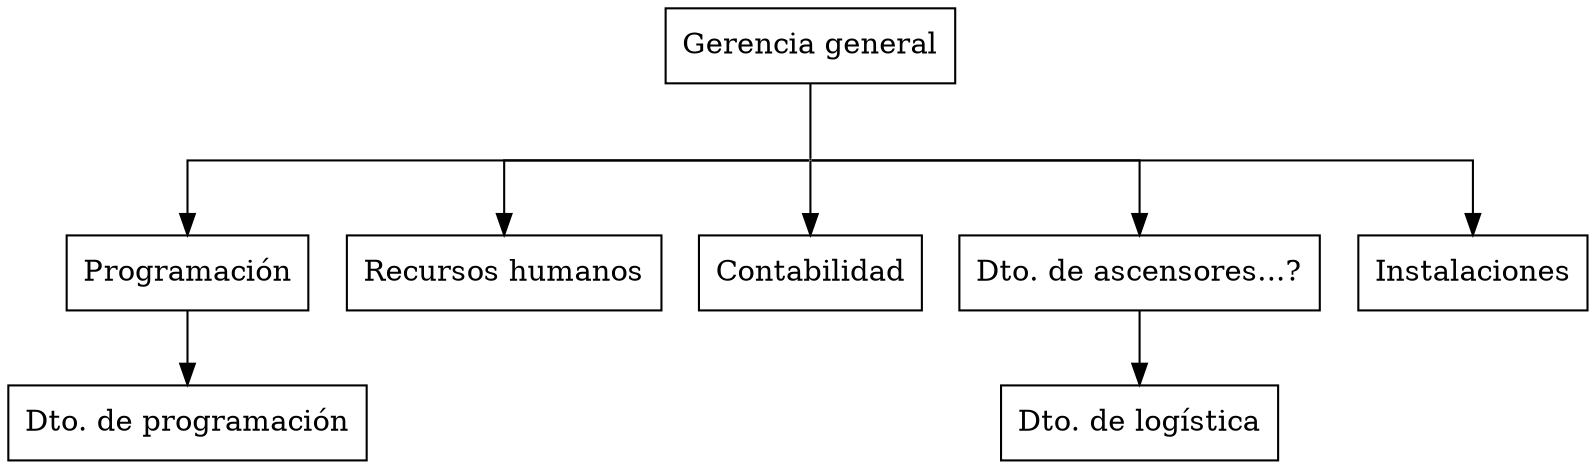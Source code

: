digraph {
    graph [rankdir=TB splines=ortho]
    node [shape=box]

    raiz [label = "Gerencia general"]

    dir1 [label = "Programación" ]
    dir2 [label = "Recursos humanos"]
    dir3 [label = "Contabilidad"]
    dir4 [label = "Dto. de ascensores...?"]
    dir5 [label = "Instalaciones" ]

    dto1 [label = "Dto. de programación" ]
    dto2 [label = "Dto. de logística" ]

    p1 [label = "" height=0 width=0 penwidth=0 style=filled color=black]

    raiz -> p1 [arrowhead="none"]

    p1 -> {dir1 dir2 dir3 dir4 dir5};

    dir1 -> dto1;
    dir4 -> dto2;
}
